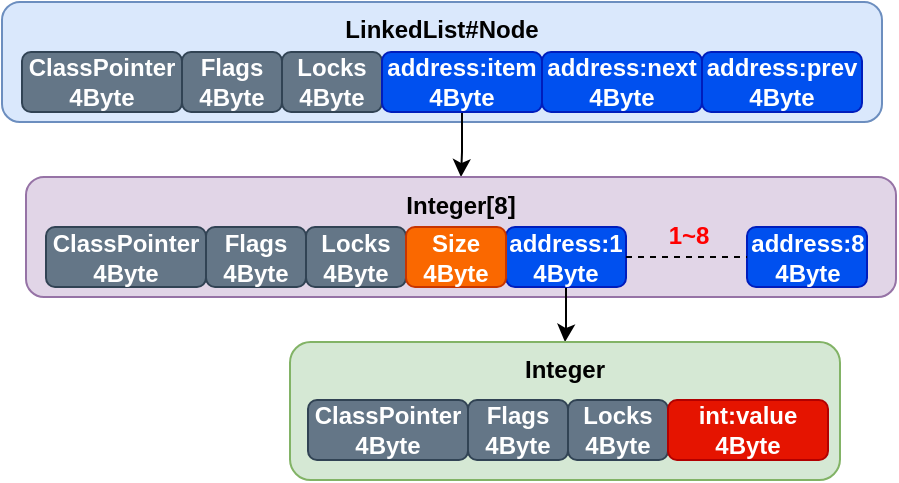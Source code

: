 <mxfile version="10.7.5" type="device"><diagram id="X16EV52VYI24CqdUn6AY" name="DumpTestMemoryInfo"><mxGraphModel dx="743" dy="539" grid="1" gridSize="10" guides="1" tooltips="1" connect="1" arrows="1" fold="1" page="1" pageScale="1" pageWidth="827" pageHeight="1169" math="0" shadow="0"><root><mxCell id="0"/><mxCell id="1" parent="0"/><mxCell id="HfXZ5ZjRUcLTFkI6L8AC-19" value="LinkedList#Node" style="rounded=1;whiteSpace=wrap;html=1;fontStyle=1;verticalAlign=top;fillColor=#dae8fc;strokeColor=#6c8ebf;" parent="1" vertex="1"><mxGeometry x="168" y="200" width="440" height="60" as="geometry"/></mxCell><mxCell id="HfXZ5ZjRUcLTFkI6L8AC-20" value="ClassPointer&lt;br&gt;4Byte&lt;br&gt;" style="rounded=1;whiteSpace=wrap;html=1;fontStyle=1;fillColor=#647687;strokeColor=#314354;fontColor=#ffffff;" parent="1" vertex="1"><mxGeometry x="178" y="225" width="80" height="30" as="geometry"/></mxCell><mxCell id="HfXZ5ZjRUcLTFkI6L8AC-21" value="Flags&lt;br&gt;4Byte&lt;br&gt;" style="rounded=1;whiteSpace=wrap;html=1;fontStyle=1;fillColor=#647687;strokeColor=#314354;fontColor=#ffffff;" parent="1" vertex="1"><mxGeometry x="258" y="225" width="50" height="30" as="geometry"/></mxCell><mxCell id="HfXZ5ZjRUcLTFkI6L8AC-22" value="Locks&lt;br&gt;4Byte&lt;br&gt;" style="rounded=1;whiteSpace=wrap;html=1;fontStyle=1;fillColor=#647687;strokeColor=#314354;fontColor=#ffffff;" parent="1" vertex="1"><mxGeometry x="308" y="225" width="50" height="30" as="geometry"/></mxCell><mxCell id="HfXZ5ZjRUcLTFkI6L8AC-28" value="" style="edgeStyle=orthogonalEdgeStyle;rounded=0;orthogonalLoop=1;jettySize=auto;html=1;" parent="1" source="HfXZ5ZjRUcLTFkI6L8AC-24" target="HfXZ5ZjRUcLTFkI6L8AC-29" edge="1"><mxGeometry relative="1" as="geometry"><mxPoint x="398" y="290" as="targetPoint"/></mxGeometry></mxCell><mxCell id="HfXZ5ZjRUcLTFkI6L8AC-24" value="address:item&lt;br&gt;4Byte&lt;br&gt;" style="rounded=1;whiteSpace=wrap;html=1;fontStyle=1;fillColor=#0050ef;strokeColor=#001DBC;fontColor=#ffffff;" parent="1" vertex="1"><mxGeometry x="358" y="225" width="80" height="30" as="geometry"/></mxCell><mxCell id="HfXZ5ZjRUcLTFkI6L8AC-25" value="address:next&lt;br&gt;4Byte&lt;br&gt;" style="rounded=1;whiteSpace=wrap;html=1;fontStyle=1;fillColor=#0050ef;strokeColor=#001DBC;fontColor=#ffffff;" parent="1" vertex="1"><mxGeometry x="438" y="225" width="80" height="30" as="geometry"/></mxCell><mxCell id="HfXZ5ZjRUcLTFkI6L8AC-26" value="address:prev&lt;br&gt;4Byte&lt;br&gt;" style="rounded=1;whiteSpace=wrap;html=1;fontStyle=1;fillColor=#0050ef;strokeColor=#001DBC;fontColor=#ffffff;" parent="1" vertex="1"><mxGeometry x="518" y="225" width="80" height="30" as="geometry"/></mxCell><mxCell id="HfXZ5ZjRUcLTFkI6L8AC-29" value="Integer[8]" style="rounded=1;whiteSpace=wrap;html=1;fontStyle=1;verticalAlign=top;fillColor=#e1d5e7;strokeColor=#9673a6;" parent="1" vertex="1"><mxGeometry x="180" y="287.5" width="435" height="60" as="geometry"/></mxCell><mxCell id="HfXZ5ZjRUcLTFkI6L8AC-30" value="ClassPointer&lt;br&gt;4Byte&lt;br&gt;" style="rounded=1;whiteSpace=wrap;html=1;fontStyle=1;fillColor=#647687;strokeColor=#314354;fontColor=#ffffff;" parent="1" vertex="1"><mxGeometry x="190" y="312.5" width="80" height="30" as="geometry"/></mxCell><mxCell id="HfXZ5ZjRUcLTFkI6L8AC-31" value="Flags&lt;br&gt;4Byte&lt;br&gt;" style="rounded=1;whiteSpace=wrap;html=1;fontStyle=1;fillColor=#647687;strokeColor=#314354;fontColor=#ffffff;" parent="1" vertex="1"><mxGeometry x="270" y="312.5" width="50" height="30" as="geometry"/></mxCell><mxCell id="HfXZ5ZjRUcLTFkI6L8AC-32" value="Locks&lt;br&gt;4Byte&lt;br&gt;" style="rounded=1;whiteSpace=wrap;html=1;fontStyle=1;fillColor=#647687;strokeColor=#314354;fontColor=#ffffff;" parent="1" vertex="1"><mxGeometry x="320" y="312.5" width="50" height="30" as="geometry"/></mxCell><mxCell id="HfXZ5ZjRUcLTFkI6L8AC-45" value="" style="edgeStyle=orthogonalEdgeStyle;rounded=0;orthogonalLoop=1;jettySize=auto;html=1;entryX=0.5;entryY=0;entryDx=0;entryDy=0;" parent="1" source="HfXZ5ZjRUcLTFkI6L8AC-33" target="HfXZ5ZjRUcLTFkI6L8AC-46" edge="1"><mxGeometry relative="1" as="geometry"><mxPoint x="303" y="390" as="targetPoint"/></mxGeometry></mxCell><mxCell id="HfXZ5ZjRUcLTFkI6L8AC-33" value="address:1&lt;br&gt;4Byte&lt;br&gt;" style="rounded=1;whiteSpace=wrap;html=1;fontStyle=1;fillColor=#0050ef;strokeColor=#001DBC;fontColor=#ffffff;" parent="1" vertex="1"><mxGeometry x="420" y="312.5" width="60" height="30" as="geometry"/></mxCell><mxCell id="HfXZ5ZjRUcLTFkI6L8AC-36" value="Size&lt;br&gt;4Byte&lt;br&gt;" style="rounded=1;whiteSpace=wrap;html=1;fontStyle=1;fillColor=#fa6800;strokeColor=#C73500;fontColor=#ffffff;" parent="1" vertex="1"><mxGeometry x="370" y="312.5" width="50" height="30" as="geometry"/></mxCell><mxCell id="HfXZ5ZjRUcLTFkI6L8AC-37" value="address:8&lt;br&gt;4Byte&lt;br&gt;" style="rounded=1;whiteSpace=wrap;html=1;fontStyle=1;fillColor=#0050ef;strokeColor=#001DBC;fontColor=#ffffff;" parent="1" vertex="1"><mxGeometry x="540.5" y="312.5" width="60" height="30" as="geometry"/></mxCell><mxCell id="HfXZ5ZjRUcLTFkI6L8AC-46" value="Integer" style="rounded=1;whiteSpace=wrap;html=1;fontStyle=1;verticalAlign=top;fillColor=#d5e8d4;strokeColor=#82b366;" parent="1" vertex="1"><mxGeometry x="312" y="370" width="275" height="69" as="geometry"/></mxCell><mxCell id="HfXZ5ZjRUcLTFkI6L8AC-47" value="ClassPointer&lt;br&gt;4Byte&lt;br&gt;" style="rounded=1;whiteSpace=wrap;html=1;fontStyle=1;fillColor=#647687;strokeColor=#314354;fontColor=#ffffff;" parent="1" vertex="1"><mxGeometry x="321" y="399" width="80" height="30" as="geometry"/></mxCell><mxCell id="HfXZ5ZjRUcLTFkI6L8AC-48" value="Flags&lt;br&gt;4Byte&lt;br&gt;" style="rounded=1;whiteSpace=wrap;html=1;fontStyle=1;fillColor=#647687;strokeColor=#314354;fontColor=#ffffff;" parent="1" vertex="1"><mxGeometry x="401" y="399" width="50" height="30" as="geometry"/></mxCell><mxCell id="HfXZ5ZjRUcLTFkI6L8AC-49" value="Locks&lt;br&gt;4Byte&lt;br&gt;" style="rounded=1;whiteSpace=wrap;html=1;fontStyle=1;fillColor=#647687;strokeColor=#314354;fontColor=#ffffff;" parent="1" vertex="1"><mxGeometry x="451" y="399" width="50" height="30" as="geometry"/></mxCell><mxCell id="HfXZ5ZjRUcLTFkI6L8AC-50" value="int:value&lt;br&gt;4Byte&lt;br&gt;" style="rounded=1;whiteSpace=wrap;html=1;fontStyle=1;fillColor=#e51400;strokeColor=#B20000;fontColor=#ffffff;" parent="1" vertex="1"><mxGeometry x="501" y="399" width="80" height="30" as="geometry"/></mxCell><mxCell id="HfXZ5ZjRUcLTFkI6L8AC-55" value="" style="endArrow=none;dashed=1;html=1;entryX=0;entryY=0.5;entryDx=0;entryDy=0;exitX=1;exitY=0.5;exitDx=0;exitDy=0;" parent="1" source="HfXZ5ZjRUcLTFkI6L8AC-33" target="HfXZ5ZjRUcLTFkI6L8AC-37" edge="1"><mxGeometry width="50" height="50" relative="1" as="geometry"><mxPoint x="185" y="537.5" as="sourcePoint"/><mxPoint x="235" y="487.5" as="targetPoint"/></mxGeometry></mxCell><mxCell id="HfXZ5ZjRUcLTFkI6L8AC-56" value="1~8" style="text;html=1;resizable=0;points=[];align=center;verticalAlign=middle;labelBackgroundColor=none;fontStyle=1;fontColor=#FF0000;" parent="HfXZ5ZjRUcLTFkI6L8AC-55" vertex="1" connectable="0"><mxGeometry x="-0.082" y="1" relative="1" as="geometry"><mxPoint x="2.5" y="-9.5" as="offset"/></mxGeometry></mxCell></root></mxGraphModel></diagram><diagram id="ObJeFn4UzGDMQJCeaadi" name="Page-2"><mxGraphModel dx="743" dy="539" grid="1" gridSize="10" guides="1" tooltips="1" connect="1" arrows="1" fold="1" page="1" pageScale="1" pageWidth="827" pageHeight="1169" math="0" shadow="0"><root><mxCell id="3-HMQ01LY2jlZOYeCsT1-0"/><mxCell id="3-HMQ01LY2jlZOYeCsT1-1" parent="3-HMQ01LY2jlZOYeCsT1-0"/></root></mxGraphModel></diagram></mxfile>